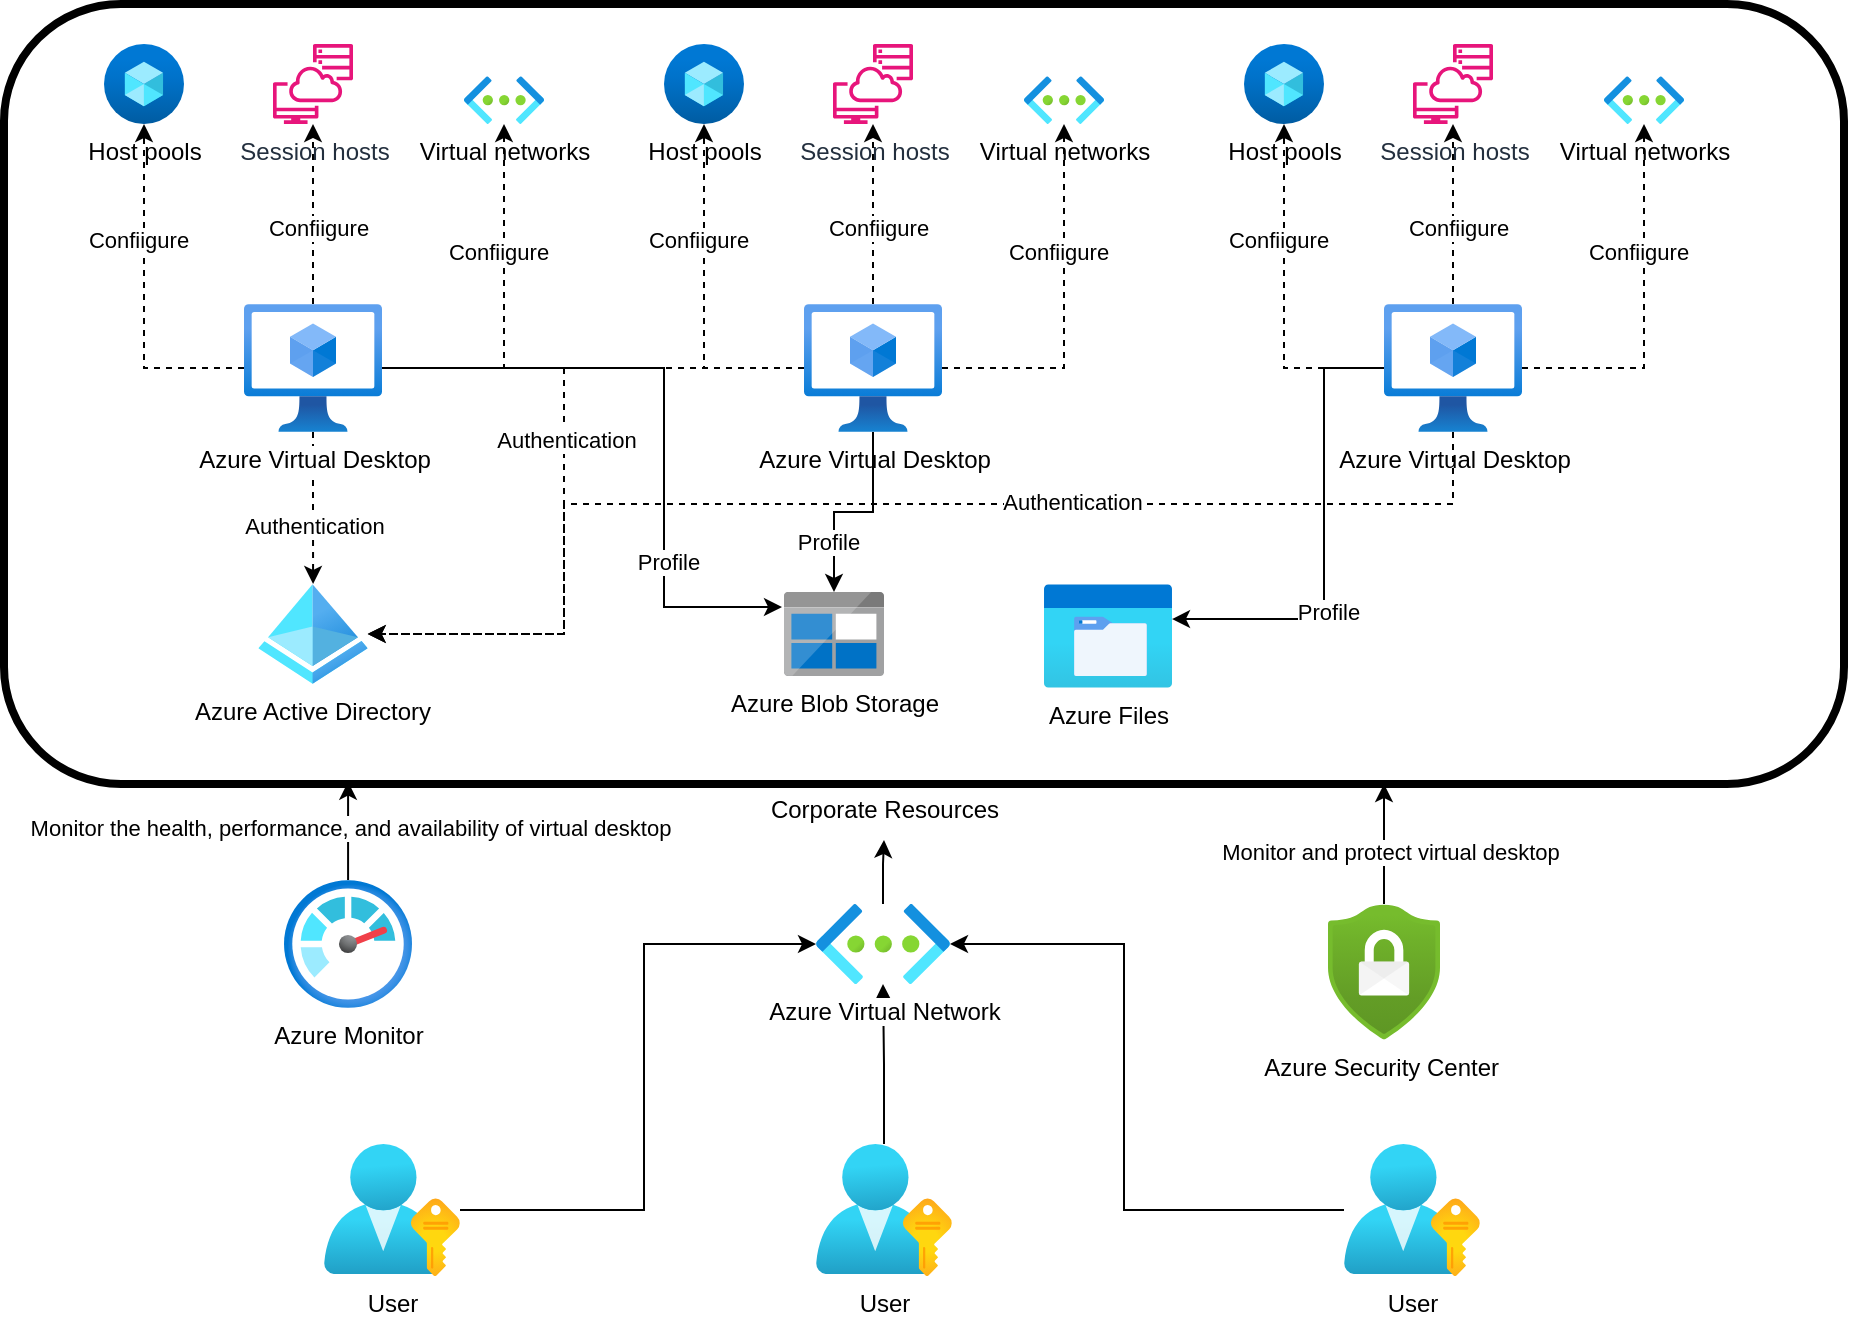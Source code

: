 <mxfile version="23.1.5" type="device">
  <diagram name="Page-1" id="qighhcrfT4ufCsocyq7r">
    <mxGraphModel dx="2341" dy="851" grid="1" gridSize="10" guides="1" tooltips="1" connect="1" arrows="1" fold="1" page="1" pageScale="1" pageWidth="827" pageHeight="1169" math="0" shadow="0">
      <root>
        <mxCell id="0" />
        <mxCell id="1" parent="0" />
        <mxCell id="5PRt_pLS5RfoEKid5wRg-14" style="edgeStyle=orthogonalEdgeStyle;rounded=0;orthogonalLoop=1;jettySize=auto;html=1;dashed=1;" edge="1" parent="1" source="5PRt_pLS5RfoEKid5wRg-2" target="5PRt_pLS5RfoEKid5wRg-13">
          <mxGeometry relative="1" as="geometry" />
        </mxCell>
        <mxCell id="5PRt_pLS5RfoEKid5wRg-15" value="Authentication" style="edgeLabel;html=1;align=center;verticalAlign=middle;resizable=0;points=[];" vertex="1" connectable="0" parent="5PRt_pLS5RfoEKid5wRg-14">
          <mxGeometry x="0.238" relative="1" as="geometry">
            <mxPoint as="offset" />
          </mxGeometry>
        </mxCell>
        <mxCell id="5PRt_pLS5RfoEKid5wRg-13" value="Azure Active Directory" style="image;aspect=fixed;html=1;points=[];align=center;fontSize=12;image=img/lib/azure2/identity/Azure_Active_Directory.svg;" vertex="1" parent="1">
          <mxGeometry x="57.15" y="330" width="54.69" height="50" as="geometry" />
        </mxCell>
        <mxCell id="5PRt_pLS5RfoEKid5wRg-16" value="Azure Blob Storage" style="image;sketch=0;aspect=fixed;html=1;points=[];align=center;fontSize=12;image=img/lib/mscae/BlobBlock.svg;" vertex="1" parent="1">
          <mxGeometry x="320" y="334" width="50" height="42" as="geometry" />
        </mxCell>
        <mxCell id="5PRt_pLS5RfoEKid5wRg-17" value="Azure Files" style="image;aspect=fixed;html=1;points=[];align=center;fontSize=12;image=img/lib/azure2/general/Storage_Azure_Files.svg;" vertex="1" parent="1">
          <mxGeometry x="450" y="330" width="64" height="52" as="geometry" />
        </mxCell>
        <mxCell id="5PRt_pLS5RfoEKid5wRg-18" value="" style="group" vertex="1" connectable="0" parent="1">
          <mxGeometry x="-20" y="60" width="870" height="370" as="geometry" />
        </mxCell>
        <mxCell id="5PRt_pLS5RfoEKid5wRg-2" value="Azure Virtual Desktop" style="image;aspect=fixed;html=1;points=[];align=center;fontSize=12;image=img/lib/azure2/compute/Virtual_Machines_Classic.svg;" vertex="1" parent="5PRt_pLS5RfoEKid5wRg-18">
          <mxGeometry x="70" y="130" width="69" height="64" as="geometry" />
        </mxCell>
        <mxCell id="5PRt_pLS5RfoEKid5wRg-3" value="Host pools" style="image;aspect=fixed;html=1;points=[];align=center;fontSize=12;image=img/lib/azure2/compute/Host_Pools.svg;" vertex="1" parent="5PRt_pLS5RfoEKid5wRg-18">
          <mxGeometry width="40" height="40" as="geometry" />
        </mxCell>
        <mxCell id="5PRt_pLS5RfoEKid5wRg-6" style="edgeStyle=orthogonalEdgeStyle;rounded=0;orthogonalLoop=1;jettySize=auto;html=1;dashed=1;" edge="1" parent="5PRt_pLS5RfoEKid5wRg-18" source="5PRt_pLS5RfoEKid5wRg-2" target="5PRt_pLS5RfoEKid5wRg-3">
          <mxGeometry relative="1" as="geometry" />
        </mxCell>
        <mxCell id="5PRt_pLS5RfoEKid5wRg-10" value="Confiigure" style="edgeLabel;html=1;align=center;verticalAlign=middle;resizable=0;points=[];" vertex="1" connectable="0" parent="5PRt_pLS5RfoEKid5wRg-6">
          <mxGeometry x="0.326" y="3" relative="1" as="geometry">
            <mxPoint as="offset" />
          </mxGeometry>
        </mxCell>
        <mxCell id="5PRt_pLS5RfoEKid5wRg-4" value="Session hosts" style="sketch=0;outlineConnect=0;fontColor=#232F3E;gradientColor=none;fillColor=#E7157B;strokeColor=none;dashed=0;verticalLabelPosition=bottom;verticalAlign=top;align=center;html=1;fontSize=12;fontStyle=0;aspect=fixed;pointerEvents=1;shape=mxgraph.aws4.systems_manager_session_manager;" vertex="1" parent="5PRt_pLS5RfoEKid5wRg-18">
          <mxGeometry x="84.5" width="40" height="40" as="geometry" />
        </mxCell>
        <mxCell id="5PRt_pLS5RfoEKid5wRg-7" style="edgeStyle=orthogonalEdgeStyle;rounded=0;orthogonalLoop=1;jettySize=auto;html=1;dashed=1;" edge="1" parent="5PRt_pLS5RfoEKid5wRg-18" source="5PRt_pLS5RfoEKid5wRg-2" target="5PRt_pLS5RfoEKid5wRg-4">
          <mxGeometry relative="1" as="geometry" />
        </mxCell>
        <mxCell id="5PRt_pLS5RfoEKid5wRg-11" value="Confiigure" style="edgeLabel;html=1;align=center;verticalAlign=middle;resizable=0;points=[];" vertex="1" connectable="0" parent="5PRt_pLS5RfoEKid5wRg-7">
          <mxGeometry x="-0.156" y="-1" relative="1" as="geometry">
            <mxPoint x="1" as="offset" />
          </mxGeometry>
        </mxCell>
        <mxCell id="5PRt_pLS5RfoEKid5wRg-5" value="Virtual networks" style="image;aspect=fixed;html=1;points=[];align=center;fontSize=12;image=img/lib/azure2/networking/Virtual_Networks.svg;" vertex="1" parent="5PRt_pLS5RfoEKid5wRg-18">
          <mxGeometry x="180" y="16.12" width="40" height="23.88" as="geometry" />
        </mxCell>
        <mxCell id="5PRt_pLS5RfoEKid5wRg-8" style="edgeStyle=orthogonalEdgeStyle;rounded=0;orthogonalLoop=1;jettySize=auto;html=1;dashed=1;" edge="1" parent="5PRt_pLS5RfoEKid5wRg-18" source="5PRt_pLS5RfoEKid5wRg-2" target="5PRt_pLS5RfoEKid5wRg-5">
          <mxGeometry relative="1" as="geometry" />
        </mxCell>
        <mxCell id="5PRt_pLS5RfoEKid5wRg-12" value="Confiigure" style="edgeLabel;html=1;align=center;verticalAlign=middle;resizable=0;points=[];" vertex="1" connectable="0" parent="5PRt_pLS5RfoEKid5wRg-8">
          <mxGeometry x="0.3" y="3" relative="1" as="geometry">
            <mxPoint as="offset" />
          </mxGeometry>
        </mxCell>
        <mxCell id="5PRt_pLS5RfoEKid5wRg-52" value="" style="rounded=1;whiteSpace=wrap;html=1;fillColor=none;strokeWidth=4;" vertex="1" parent="5PRt_pLS5RfoEKid5wRg-18">
          <mxGeometry x="-50" y="-20" width="920" height="390" as="geometry" />
        </mxCell>
        <mxCell id="5PRt_pLS5RfoEKid5wRg-19" value="" style="group" vertex="1" connectable="0" parent="1">
          <mxGeometry x="260" y="60" width="220" height="194" as="geometry" />
        </mxCell>
        <mxCell id="5PRt_pLS5RfoEKid5wRg-20" value="Azure Virtual Desktop" style="image;aspect=fixed;html=1;points=[];align=center;fontSize=12;image=img/lib/azure2/compute/Virtual_Machines_Classic.svg;" vertex="1" parent="5PRt_pLS5RfoEKid5wRg-19">
          <mxGeometry x="70" y="130" width="69" height="64" as="geometry" />
        </mxCell>
        <mxCell id="5PRt_pLS5RfoEKid5wRg-21" value="Host pools" style="image;aspect=fixed;html=1;points=[];align=center;fontSize=12;image=img/lib/azure2/compute/Host_Pools.svg;" vertex="1" parent="5PRt_pLS5RfoEKid5wRg-19">
          <mxGeometry width="40" height="40" as="geometry" />
        </mxCell>
        <mxCell id="5PRt_pLS5RfoEKid5wRg-22" style="edgeStyle=orthogonalEdgeStyle;rounded=0;orthogonalLoop=1;jettySize=auto;html=1;dashed=1;" edge="1" parent="5PRt_pLS5RfoEKid5wRg-19" source="5PRt_pLS5RfoEKid5wRg-20" target="5PRt_pLS5RfoEKid5wRg-21">
          <mxGeometry relative="1" as="geometry" />
        </mxCell>
        <mxCell id="5PRt_pLS5RfoEKid5wRg-23" value="Confiigure" style="edgeLabel;html=1;align=center;verticalAlign=middle;resizable=0;points=[];" vertex="1" connectable="0" parent="5PRt_pLS5RfoEKid5wRg-22">
          <mxGeometry x="0.326" y="3" relative="1" as="geometry">
            <mxPoint as="offset" />
          </mxGeometry>
        </mxCell>
        <mxCell id="5PRt_pLS5RfoEKid5wRg-24" value="Session hosts" style="sketch=0;outlineConnect=0;fontColor=#232F3E;gradientColor=none;fillColor=#E7157B;strokeColor=none;dashed=0;verticalLabelPosition=bottom;verticalAlign=top;align=center;html=1;fontSize=12;fontStyle=0;aspect=fixed;pointerEvents=1;shape=mxgraph.aws4.systems_manager_session_manager;" vertex="1" parent="5PRt_pLS5RfoEKid5wRg-19">
          <mxGeometry x="84.5" width="40" height="40" as="geometry" />
        </mxCell>
        <mxCell id="5PRt_pLS5RfoEKid5wRg-25" style="edgeStyle=orthogonalEdgeStyle;rounded=0;orthogonalLoop=1;jettySize=auto;html=1;dashed=1;" edge="1" parent="5PRt_pLS5RfoEKid5wRg-19" source="5PRt_pLS5RfoEKid5wRg-20" target="5PRt_pLS5RfoEKid5wRg-24">
          <mxGeometry relative="1" as="geometry" />
        </mxCell>
        <mxCell id="5PRt_pLS5RfoEKid5wRg-26" value="Confiigure" style="edgeLabel;html=1;align=center;verticalAlign=middle;resizable=0;points=[];" vertex="1" connectable="0" parent="5PRt_pLS5RfoEKid5wRg-25">
          <mxGeometry x="-0.156" y="-1" relative="1" as="geometry">
            <mxPoint x="1" as="offset" />
          </mxGeometry>
        </mxCell>
        <mxCell id="5PRt_pLS5RfoEKid5wRg-27" value="Virtual networks" style="image;aspect=fixed;html=1;points=[];align=center;fontSize=12;image=img/lib/azure2/networking/Virtual_Networks.svg;" vertex="1" parent="5PRt_pLS5RfoEKid5wRg-19">
          <mxGeometry x="180" y="16.12" width="40" height="23.88" as="geometry" />
        </mxCell>
        <mxCell id="5PRt_pLS5RfoEKid5wRg-28" style="edgeStyle=orthogonalEdgeStyle;rounded=0;orthogonalLoop=1;jettySize=auto;html=1;dashed=1;" edge="1" parent="5PRt_pLS5RfoEKid5wRg-19" source="5PRt_pLS5RfoEKid5wRg-20" target="5PRt_pLS5RfoEKid5wRg-27">
          <mxGeometry relative="1" as="geometry" />
        </mxCell>
        <mxCell id="5PRt_pLS5RfoEKid5wRg-29" value="Confiigure" style="edgeLabel;html=1;align=center;verticalAlign=middle;resizable=0;points=[];" vertex="1" connectable="0" parent="5PRt_pLS5RfoEKid5wRg-28">
          <mxGeometry x="0.3" y="3" relative="1" as="geometry">
            <mxPoint as="offset" />
          </mxGeometry>
        </mxCell>
        <mxCell id="5PRt_pLS5RfoEKid5wRg-30" value="" style="group" vertex="1" connectable="0" parent="1">
          <mxGeometry x="550" y="60" width="220" height="194" as="geometry" />
        </mxCell>
        <mxCell id="5PRt_pLS5RfoEKid5wRg-31" value="Azure Virtual Desktop" style="image;aspect=fixed;html=1;points=[];align=center;fontSize=12;image=img/lib/azure2/compute/Virtual_Machines_Classic.svg;" vertex="1" parent="5PRt_pLS5RfoEKid5wRg-30">
          <mxGeometry x="70" y="130" width="69" height="64" as="geometry" />
        </mxCell>
        <mxCell id="5PRt_pLS5RfoEKid5wRg-32" value="Host pools" style="image;aspect=fixed;html=1;points=[];align=center;fontSize=12;image=img/lib/azure2/compute/Host_Pools.svg;" vertex="1" parent="5PRt_pLS5RfoEKid5wRg-30">
          <mxGeometry width="40" height="40" as="geometry" />
        </mxCell>
        <mxCell id="5PRt_pLS5RfoEKid5wRg-33" style="edgeStyle=orthogonalEdgeStyle;rounded=0;orthogonalLoop=1;jettySize=auto;html=1;dashed=1;" edge="1" parent="5PRt_pLS5RfoEKid5wRg-30" source="5PRt_pLS5RfoEKid5wRg-31" target="5PRt_pLS5RfoEKid5wRg-32">
          <mxGeometry relative="1" as="geometry" />
        </mxCell>
        <mxCell id="5PRt_pLS5RfoEKid5wRg-34" value="Confiigure" style="edgeLabel;html=1;align=center;verticalAlign=middle;resizable=0;points=[];" vertex="1" connectable="0" parent="5PRt_pLS5RfoEKid5wRg-33">
          <mxGeometry x="0.326" y="3" relative="1" as="geometry">
            <mxPoint as="offset" />
          </mxGeometry>
        </mxCell>
        <mxCell id="5PRt_pLS5RfoEKid5wRg-35" value="Session hosts" style="sketch=0;outlineConnect=0;fontColor=#232F3E;gradientColor=none;fillColor=#E7157B;strokeColor=none;dashed=0;verticalLabelPosition=bottom;verticalAlign=top;align=center;html=1;fontSize=12;fontStyle=0;aspect=fixed;pointerEvents=1;shape=mxgraph.aws4.systems_manager_session_manager;" vertex="1" parent="5PRt_pLS5RfoEKid5wRg-30">
          <mxGeometry x="84.5" width="40" height="40" as="geometry" />
        </mxCell>
        <mxCell id="5PRt_pLS5RfoEKid5wRg-36" style="edgeStyle=orthogonalEdgeStyle;rounded=0;orthogonalLoop=1;jettySize=auto;html=1;dashed=1;" edge="1" parent="5PRt_pLS5RfoEKid5wRg-30" source="5PRt_pLS5RfoEKid5wRg-31" target="5PRt_pLS5RfoEKid5wRg-35">
          <mxGeometry relative="1" as="geometry" />
        </mxCell>
        <mxCell id="5PRt_pLS5RfoEKid5wRg-37" value="Confiigure" style="edgeLabel;html=1;align=center;verticalAlign=middle;resizable=0;points=[];" vertex="1" connectable="0" parent="5PRt_pLS5RfoEKid5wRg-36">
          <mxGeometry x="-0.156" y="-1" relative="1" as="geometry">
            <mxPoint x="1" as="offset" />
          </mxGeometry>
        </mxCell>
        <mxCell id="5PRt_pLS5RfoEKid5wRg-38" value="Virtual networks" style="image;aspect=fixed;html=1;points=[];align=center;fontSize=12;image=img/lib/azure2/networking/Virtual_Networks.svg;" vertex="1" parent="5PRt_pLS5RfoEKid5wRg-30">
          <mxGeometry x="180" y="16.12" width="40" height="23.88" as="geometry" />
        </mxCell>
        <mxCell id="5PRt_pLS5RfoEKid5wRg-39" style="edgeStyle=orthogonalEdgeStyle;rounded=0;orthogonalLoop=1;jettySize=auto;html=1;dashed=1;" edge="1" parent="5PRt_pLS5RfoEKid5wRg-30" source="5PRt_pLS5RfoEKid5wRg-31" target="5PRt_pLS5RfoEKid5wRg-38">
          <mxGeometry relative="1" as="geometry" />
        </mxCell>
        <mxCell id="5PRt_pLS5RfoEKid5wRg-40" value="Confiigure" style="edgeLabel;html=1;align=center;verticalAlign=middle;resizable=0;points=[];" vertex="1" connectable="0" parent="5PRt_pLS5RfoEKid5wRg-39">
          <mxGeometry x="0.3" y="3" relative="1" as="geometry">
            <mxPoint as="offset" />
          </mxGeometry>
        </mxCell>
        <mxCell id="5PRt_pLS5RfoEKid5wRg-41" style="edgeStyle=orthogonalEdgeStyle;rounded=0;orthogonalLoop=1;jettySize=auto;html=1;dashed=1;" edge="1" parent="1" source="5PRt_pLS5RfoEKid5wRg-20" target="5PRt_pLS5RfoEKid5wRg-13">
          <mxGeometry relative="1" as="geometry">
            <mxPoint x="200" y="350" as="targetPoint" />
            <Array as="points">
              <mxPoint x="210" y="222" />
              <mxPoint x="210" y="355" />
            </Array>
          </mxGeometry>
        </mxCell>
        <mxCell id="5PRt_pLS5RfoEKid5wRg-43" value="Authentication" style="edgeLabel;html=1;align=center;verticalAlign=middle;resizable=0;points=[];" vertex="1" connectable="0" parent="5PRt_pLS5RfoEKid5wRg-41">
          <mxGeometry x="-0.12" y="1" relative="1" as="geometry">
            <mxPoint y="1" as="offset" />
          </mxGeometry>
        </mxCell>
        <mxCell id="5PRt_pLS5RfoEKid5wRg-42" style="edgeStyle=orthogonalEdgeStyle;rounded=0;orthogonalLoop=1;jettySize=auto;html=1;dashed=1;" edge="1" parent="1" source="5PRt_pLS5RfoEKid5wRg-31" target="5PRt_pLS5RfoEKid5wRg-13">
          <mxGeometry relative="1" as="geometry">
            <Array as="points">
              <mxPoint x="655" y="290" />
              <mxPoint x="210" y="290" />
              <mxPoint x="210" y="355" />
            </Array>
          </mxGeometry>
        </mxCell>
        <mxCell id="5PRt_pLS5RfoEKid5wRg-44" value="Authentication" style="edgeLabel;html=1;align=center;verticalAlign=middle;resizable=0;points=[];" vertex="1" connectable="0" parent="5PRt_pLS5RfoEKid5wRg-42">
          <mxGeometry x="-0.293" y="-1" relative="1" as="geometry">
            <mxPoint x="1" as="offset" />
          </mxGeometry>
        </mxCell>
        <mxCell id="5PRt_pLS5RfoEKid5wRg-45" style="edgeStyle=orthogonalEdgeStyle;rounded=0;orthogonalLoop=1;jettySize=auto;html=1;entryX=-0.02;entryY=0.179;entryDx=0;entryDy=0;entryPerimeter=0;" edge="1" parent="1" source="5PRt_pLS5RfoEKid5wRg-2" target="5PRt_pLS5RfoEKid5wRg-16">
          <mxGeometry relative="1" as="geometry">
            <Array as="points">
              <mxPoint x="260" y="222" />
              <mxPoint x="260" y="342" />
            </Array>
          </mxGeometry>
        </mxCell>
        <mxCell id="5PRt_pLS5RfoEKid5wRg-46" value="Profile" style="edgeLabel;html=1;align=center;verticalAlign=middle;resizable=0;points=[];" vertex="1" connectable="0" parent="5PRt_pLS5RfoEKid5wRg-45">
          <mxGeometry x="0.48" y="2" relative="1" as="geometry">
            <mxPoint y="1" as="offset" />
          </mxGeometry>
        </mxCell>
        <mxCell id="5PRt_pLS5RfoEKid5wRg-47" style="edgeStyle=orthogonalEdgeStyle;rounded=0;orthogonalLoop=1;jettySize=auto;html=1;" edge="1" parent="1" source="5PRt_pLS5RfoEKid5wRg-20" target="5PRt_pLS5RfoEKid5wRg-16">
          <mxGeometry relative="1" as="geometry" />
        </mxCell>
        <mxCell id="5PRt_pLS5RfoEKid5wRg-48" value="Profile" style="edgeLabel;html=1;align=center;verticalAlign=middle;resizable=0;points=[];" vertex="1" connectable="0" parent="5PRt_pLS5RfoEKid5wRg-47">
          <mxGeometry x="0.487" y="-3" relative="1" as="geometry">
            <mxPoint as="offset" />
          </mxGeometry>
        </mxCell>
        <mxCell id="5PRt_pLS5RfoEKid5wRg-49" style="edgeStyle=orthogonalEdgeStyle;rounded=0;orthogonalLoop=1;jettySize=auto;html=1;entryX=1;entryY=0.337;entryDx=0;entryDy=0;entryPerimeter=0;" edge="1" parent="1" source="5PRt_pLS5RfoEKid5wRg-31" target="5PRt_pLS5RfoEKid5wRg-17">
          <mxGeometry relative="1" as="geometry">
            <Array as="points">
              <mxPoint x="590" y="222" />
              <mxPoint x="590" y="348" />
            </Array>
          </mxGeometry>
        </mxCell>
        <mxCell id="5PRt_pLS5RfoEKid5wRg-50" value="Profile" style="edgeLabel;html=1;align=center;verticalAlign=middle;resizable=0;points=[];" vertex="1" connectable="0" parent="5PRt_pLS5RfoEKid5wRg-49">
          <mxGeometry x="0.309" y="2" relative="1" as="geometry">
            <mxPoint as="offset" />
          </mxGeometry>
        </mxCell>
        <mxCell id="5PRt_pLS5RfoEKid5wRg-53" value="Corporate Resources" style="text;html=1;align=center;verticalAlign=middle;resizable=0;points=[];autosize=1;strokeColor=none;fillColor=none;" vertex="1" parent="1">
          <mxGeometry x="300" y="428" width="140" height="30" as="geometry" />
        </mxCell>
        <mxCell id="5PRt_pLS5RfoEKid5wRg-64" style="edgeStyle=orthogonalEdgeStyle;rounded=0;orthogonalLoop=1;jettySize=auto;html=1;" edge="1" parent="1" source="5PRt_pLS5RfoEKid5wRg-54" target="5PRt_pLS5RfoEKid5wRg-61">
          <mxGeometry relative="1" as="geometry" />
        </mxCell>
        <mxCell id="5PRt_pLS5RfoEKid5wRg-54" value="User" style="image;aspect=fixed;html=1;points=[];align=center;fontSize=12;image=img/lib/azure2/azure_stack/User_Subscriptions.svg;" vertex="1" parent="1">
          <mxGeometry x="336" y="610" width="68" height="66" as="geometry" />
        </mxCell>
        <mxCell id="5PRt_pLS5RfoEKid5wRg-65" style="edgeStyle=orthogonalEdgeStyle;rounded=0;orthogonalLoop=1;jettySize=auto;html=1;" edge="1" parent="1" source="5PRt_pLS5RfoEKid5wRg-55" target="5PRt_pLS5RfoEKid5wRg-61">
          <mxGeometry relative="1" as="geometry">
            <Array as="points">
              <mxPoint x="490" y="643" />
              <mxPoint x="490" y="510" />
            </Array>
          </mxGeometry>
        </mxCell>
        <mxCell id="5PRt_pLS5RfoEKid5wRg-55" value="User" style="image;aspect=fixed;html=1;points=[];align=center;fontSize=12;image=img/lib/azure2/azure_stack/User_Subscriptions.svg;" vertex="1" parent="1">
          <mxGeometry x="600" y="610" width="68" height="66" as="geometry" />
        </mxCell>
        <mxCell id="5PRt_pLS5RfoEKid5wRg-63" style="edgeStyle=orthogonalEdgeStyle;rounded=0;orthogonalLoop=1;jettySize=auto;html=1;" edge="1" parent="1" source="5PRt_pLS5RfoEKid5wRg-56" target="5PRt_pLS5RfoEKid5wRg-61">
          <mxGeometry relative="1" as="geometry">
            <Array as="points">
              <mxPoint x="250" y="643" />
              <mxPoint x="250" y="510" />
            </Array>
          </mxGeometry>
        </mxCell>
        <mxCell id="5PRt_pLS5RfoEKid5wRg-56" value="User" style="image;aspect=fixed;html=1;points=[];align=center;fontSize=12;image=img/lib/azure2/azure_stack/User_Subscriptions.svg;" vertex="1" parent="1">
          <mxGeometry x="90" y="610" width="68" height="66" as="geometry" />
        </mxCell>
        <mxCell id="5PRt_pLS5RfoEKid5wRg-62" style="edgeStyle=orthogonalEdgeStyle;rounded=0;orthogonalLoop=1;jettySize=auto;html=1;" edge="1" parent="1" source="5PRt_pLS5RfoEKid5wRg-61" target="5PRt_pLS5RfoEKid5wRg-53">
          <mxGeometry relative="1" as="geometry" />
        </mxCell>
        <mxCell id="5PRt_pLS5RfoEKid5wRg-61" value="Azure Virtual Network" style="image;aspect=fixed;html=1;points=[];align=center;fontSize=12;image=img/lib/azure2/networking/Virtual_Networks.svg;" vertex="1" parent="1">
          <mxGeometry x="336" y="490" width="67" height="40" as="geometry" />
        </mxCell>
        <mxCell id="5PRt_pLS5RfoEKid5wRg-67" style="edgeStyle=orthogonalEdgeStyle;rounded=0;orthogonalLoop=1;jettySize=auto;html=1;entryX=0.75;entryY=1;entryDx=0;entryDy=0;" edge="1" parent="1" source="5PRt_pLS5RfoEKid5wRg-66" target="5PRt_pLS5RfoEKid5wRg-52">
          <mxGeometry relative="1" as="geometry" />
        </mxCell>
        <mxCell id="5PRt_pLS5RfoEKid5wRg-68" value="Monitor and protect virtual desktop" style="edgeLabel;html=1;align=center;verticalAlign=middle;resizable=0;points=[];" vertex="1" connectable="0" parent="5PRt_pLS5RfoEKid5wRg-67">
          <mxGeometry x="-0.117" y="-3" relative="1" as="geometry">
            <mxPoint as="offset" />
          </mxGeometry>
        </mxCell>
        <mxCell id="5PRt_pLS5RfoEKid5wRg-66" value="Azure Security Center&amp;nbsp;" style="image;aspect=fixed;html=1;points=[];align=center;fontSize=12;image=img/lib/azure2/security/Security_Center.svg;" vertex="1" parent="1">
          <mxGeometry x="592" y="490" width="56.0" height="68" as="geometry" />
        </mxCell>
        <mxCell id="5PRt_pLS5RfoEKid5wRg-69" value="Azure Monitor" style="image;aspect=fixed;html=1;points=[];align=center;fontSize=12;image=img/lib/azure2/management_governance/Monitor.svg;" vertex="1" parent="1">
          <mxGeometry x="70" y="478" width="64" height="64" as="geometry" />
        </mxCell>
        <mxCell id="5PRt_pLS5RfoEKid5wRg-70" style="edgeStyle=orthogonalEdgeStyle;rounded=0;orthogonalLoop=1;jettySize=auto;html=1;entryX=0.187;entryY=0.997;entryDx=0;entryDy=0;entryPerimeter=0;" edge="1" parent="1" source="5PRt_pLS5RfoEKid5wRg-69" target="5PRt_pLS5RfoEKid5wRg-52">
          <mxGeometry relative="1" as="geometry" />
        </mxCell>
        <mxCell id="5PRt_pLS5RfoEKid5wRg-71" value="Monitor the health, performance, and availability of virtual desktop" style="edgeLabel;html=1;align=center;verticalAlign=middle;resizable=0;points=[];" vertex="1" connectable="0" parent="5PRt_pLS5RfoEKid5wRg-70">
          <mxGeometry x="0.058" y="-1" relative="1" as="geometry">
            <mxPoint as="offset" />
          </mxGeometry>
        </mxCell>
      </root>
    </mxGraphModel>
  </diagram>
</mxfile>
